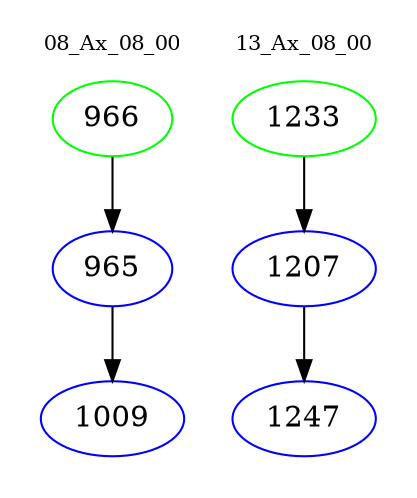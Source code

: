 digraph{
subgraph cluster_0 {
color = white
label = "08_Ax_08_00";
fontsize=10;
T0_966 [label="966", color="green"]
T0_966 -> T0_965 [color="black"]
T0_965 [label="965", color="blue"]
T0_965 -> T0_1009 [color="black"]
T0_1009 [label="1009", color="blue"]
}
subgraph cluster_1 {
color = white
label = "13_Ax_08_00";
fontsize=10;
T1_1233 [label="1233", color="green"]
T1_1233 -> T1_1207 [color="black"]
T1_1207 [label="1207", color="blue"]
T1_1207 -> T1_1247 [color="black"]
T1_1247 [label="1247", color="blue"]
}
}
